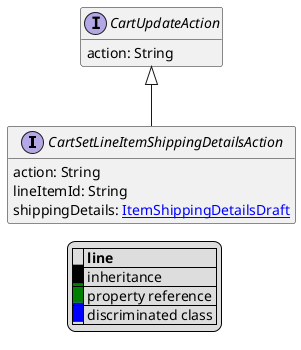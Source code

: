 @startuml

hide empty fields
hide empty methods
legend
|= |= line |
|<back:black>   </back>| inheritance |
|<back:green>   </back>| property reference |
|<back:blue>   </back>| discriminated class |
endlegend
interface CartSetLineItemShippingDetailsAction [[CartSetLineItemShippingDetailsAction.svg]] extends CartUpdateAction {
    action: String
    lineItemId: String
    shippingDetails: [[ItemShippingDetailsDraft.svg ItemShippingDetailsDraft]]
}
interface CartUpdateAction [[CartUpdateAction.svg]]  {
    action: String
}





@enduml
